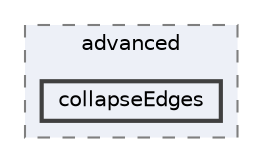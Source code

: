 digraph "applications/utilities/mesh/advanced/collapseEdges"
{
 // LATEX_PDF_SIZE
  bgcolor="transparent";
  edge [fontname=Helvetica,fontsize=10,labelfontname=Helvetica,labelfontsize=10];
  node [fontname=Helvetica,fontsize=10,shape=box,height=0.2,width=0.4];
  compound=true
  subgraph clusterdir_33cf184158805ce1a4614f861f9c9f7a {
    graph [ bgcolor="#edf0f7", pencolor="grey50", label="advanced", fontname=Helvetica,fontsize=10 style="filled,dashed", URL="dir_33cf184158805ce1a4614f861f9c9f7a.html",tooltip=""]
  dir_854652718d4a0d983cb98c1d94bdef30 [label="collapseEdges", fillcolor="#edf0f7", color="grey25", style="filled,bold", URL="dir_854652718d4a0d983cb98c1d94bdef30.html",tooltip=""];
  }
}
